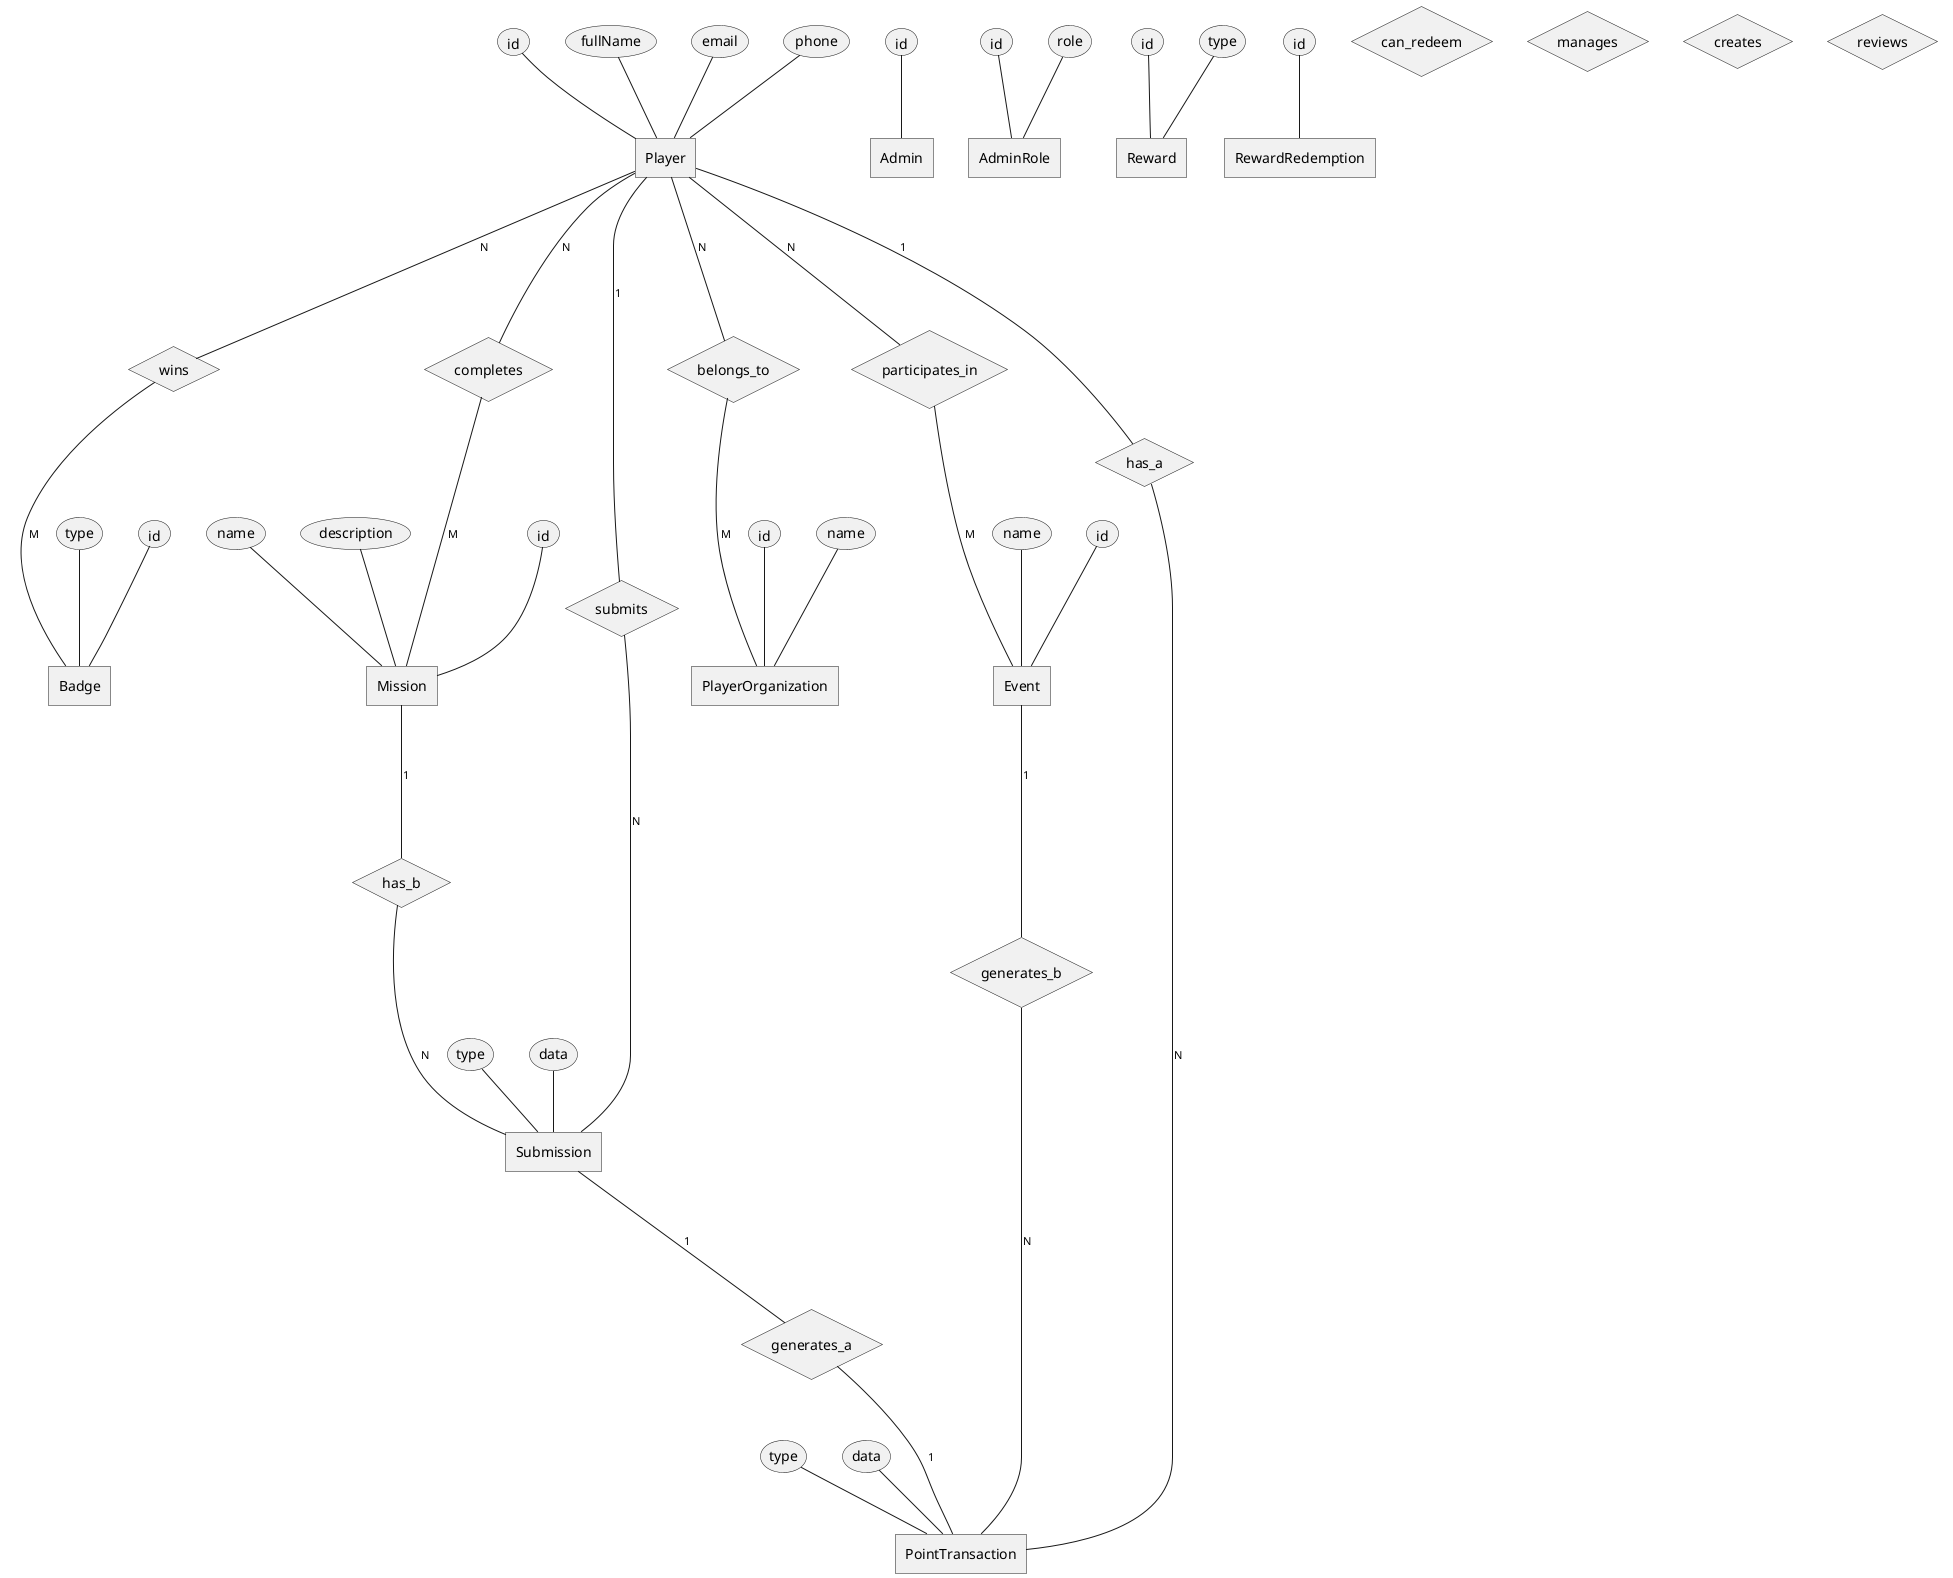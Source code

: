 @startchen

entity Player {
  id
  fullName
  email
  phone
}

entity Admin {
  id
}

entity AdminRole {
  id
  role
}

entity Mission {
  id
  name
  description
}

entity Event {
  id
  name
}

entity PlayerOrganization {
  id
  name
}

entity Submission {
  type
  data
}

entity PointTransaction {
  type
  data
}

entity Badge {
  id
  type
}

entity Reward {
  id
  type
}

entity RewardRedemption {
  id
}

relationship wins {
}

relationship has_a {
}

relationship has_b {
}

relationship generates_a {
}

relationship generates_b {
}

relationship submits {
}

relationship completes {
}

relationship participates_in {
}

relationship belongs_to {
}

relationship can_redeem {
}

relationship manages {
}

relationship creates {
}

relationship reviews {
}

Player -N- completes
completes -M- Mission

Player -N- participates_in
participates_in -M- Event

Player -N- belongs_to
belongs_to -M- PlayerOrganization

Player -N- wins
wins -M- Badge

Player -1- submits
submits -N- Submission

Player -1- has_a
has_a -N- PointTransaction

Submission -1- generates_a
generates_a -1- PointTransaction

Mission -1- has_b
has_b -N- Submission

Event -1- generates_b
generates_b -N- PointTransaction

@endchen

// Additional Tables - Participation
